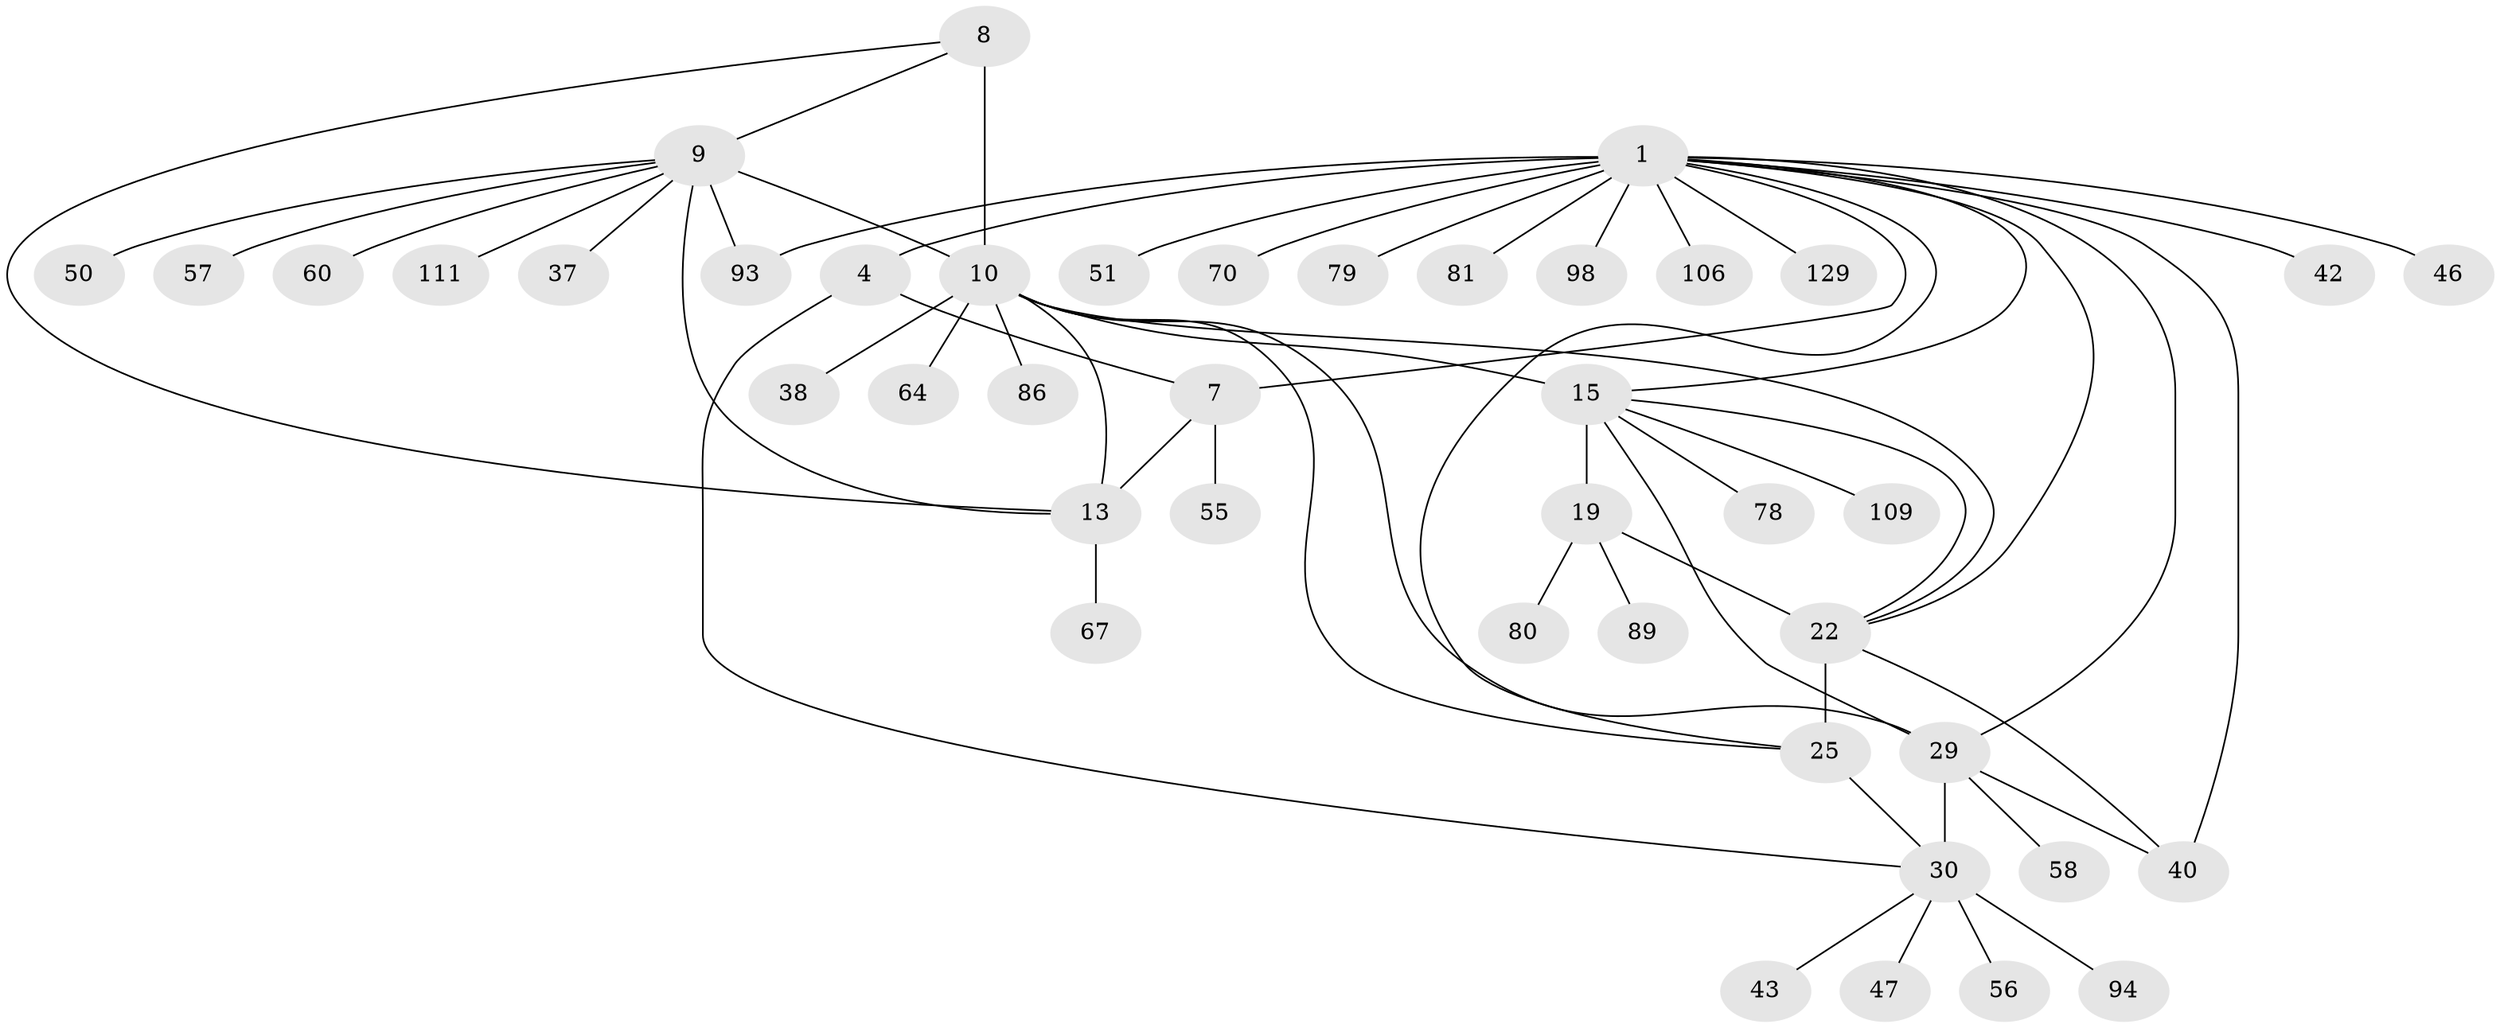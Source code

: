 // original degree distribution, {13: 0.02054794520547945, 17: 0.00684931506849315, 7: 0.0273972602739726, 8: 0.0547945205479452, 6: 0.03424657534246575, 12: 0.00684931506849315, 11: 0.0273972602739726, 9: 0.03424657534246575, 10: 0.0273972602739726, 4: 0.0273972602739726, 1: 0.5616438356164384, 2: 0.136986301369863, 3: 0.03424657534246575}
// Generated by graph-tools (version 1.1) at 2025/19/03/04/25 18:19:34]
// undirected, 43 vertices, 59 edges
graph export_dot {
graph [start="1"]
  node [color=gray90,style=filled];
  1 [super="+49+3+120+143+2+39"];
  4 [super="+5+117"];
  7;
  8 [super="+11"];
  9;
  10 [super="+68+12"];
  13 [super="+53"];
  15 [super="+62+17+99+137+138+84+21+44+59+18+16"];
  19 [super="+76"];
  22 [super="+24+71+108+119+146+48+26+87+23"];
  25 [super="+85+116"];
  29 [super="+31+52+114"];
  30 [super="+33+61"];
  37;
  38 [super="+126"];
  40 [super="+73"];
  42 [super="+140"];
  43;
  46;
  47;
  50 [super="+72+142"];
  51;
  55;
  56;
  57 [super="+103"];
  58;
  60;
  64;
  67;
  70;
  78 [super="+118"];
  79 [super="+83"];
  80;
  81;
  86;
  89;
  93 [super="+132+102+100"];
  94;
  98 [super="+127"];
  106;
  109;
  111;
  129;
  1 -- 4 [weight=8];
  1 -- 7 [weight=4];
  1 -- 51;
  1 -- 93;
  1 -- 81;
  1 -- 25;
  1 -- 79;
  1 -- 129;
  1 -- 98;
  1 -- 70;
  1 -- 40;
  1 -- 42;
  1 -- 106;
  1 -- 46;
  1 -- 15 [weight=2];
  1 -- 29;
  1 -- 22;
  4 -- 7 [weight=2];
  4 -- 30;
  7 -- 13;
  7 -- 55;
  8 -- 9 [weight=2];
  8 -- 10 [weight=6];
  8 -- 13 [weight=2];
  9 -- 10 [weight=3];
  9 -- 13;
  9 -- 37;
  9 -- 50;
  9 -- 57;
  9 -- 60;
  9 -- 93;
  9 -- 111;
  10 -- 13 [weight=3];
  10 -- 29 [weight=2];
  10 -- 64;
  10 -- 38;
  10 -- 22 [weight=2];
  10 -- 86;
  10 -- 25;
  10 -- 15;
  13 -- 67;
  15 -- 19 [weight=6];
  15 -- 109;
  15 -- 78;
  15 -- 29;
  15 -- 22;
  19 -- 80;
  19 -- 89;
  19 -- 22;
  22 -- 25 [weight=6];
  22 -- 40;
  25 -- 30;
  29 -- 30 [weight=12];
  29 -- 58;
  29 -- 40;
  30 -- 94;
  30 -- 56;
  30 -- 43;
  30 -- 47;
}
